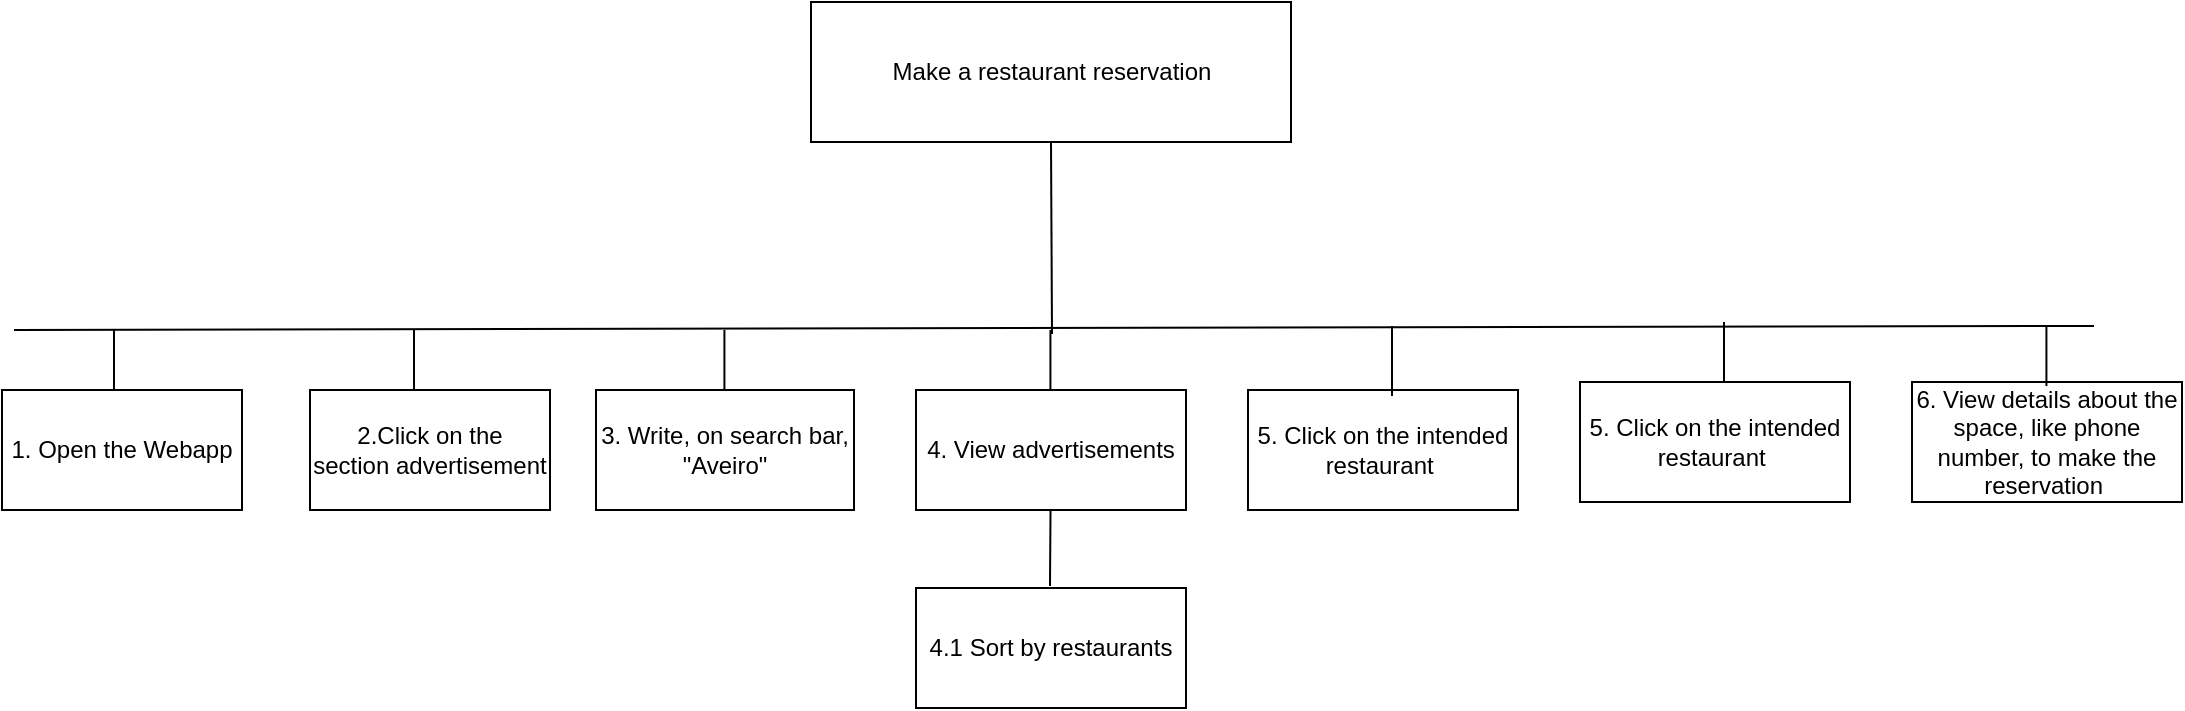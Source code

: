 <mxfile version="21.1.5" type="device">
  <diagram name="Page-1" id="2YBvvXClWsGukQMizWep">
    <mxGraphModel dx="1674" dy="743" grid="0" gridSize="10" guides="1" tooltips="1" connect="1" arrows="1" fold="1" page="0" pageScale="1" pageWidth="850" pageHeight="1100" math="0" shadow="0">
      <root>
        <mxCell id="0" />
        <mxCell id="1" parent="0" />
        <mxCell id="Tk5oGtbchLQkcRBc1k7T-1" value="Make a restaurant reservation" style="rounded=0;whiteSpace=wrap;html=1;" parent="1" vertex="1">
          <mxGeometry x="478.5" y="26" width="240" height="70" as="geometry" />
        </mxCell>
        <mxCell id="Tk5oGtbchLQkcRBc1k7T-2" value="" style="endArrow=none;html=1;rounded=0;entryX=0.5;entryY=1;entryDx=0;entryDy=0;" parent="1" target="Tk5oGtbchLQkcRBc1k7T-1" edge="1">
          <mxGeometry width="50" height="50" relative="1" as="geometry">
            <mxPoint x="599" y="192" as="sourcePoint" />
            <mxPoint x="250" y="160" as="targetPoint" />
          </mxGeometry>
        </mxCell>
        <mxCell id="Tk5oGtbchLQkcRBc1k7T-3" value="" style="endArrow=none;html=1;rounded=0;" parent="1" edge="1">
          <mxGeometry width="50" height="50" relative="1" as="geometry">
            <mxPoint x="80" y="190" as="sourcePoint" />
            <mxPoint x="1120" y="188" as="targetPoint" />
          </mxGeometry>
        </mxCell>
        <mxCell id="Tk5oGtbchLQkcRBc1k7T-4" value="1. Open the Webapp" style="rounded=0;whiteSpace=wrap;html=1;" parent="1" vertex="1">
          <mxGeometry x="74" y="220" width="120" height="60" as="geometry" />
        </mxCell>
        <mxCell id="Tk5oGtbchLQkcRBc1k7T-5" value="2.Click on the section&amp;nbsp;advertisement" style="rounded=0;whiteSpace=wrap;html=1;" parent="1" vertex="1">
          <mxGeometry x="228" y="220" width="120" height="60" as="geometry" />
        </mxCell>
        <mxCell id="Tk5oGtbchLQkcRBc1k7T-6" value="3. Write, on search bar, &quot;Aveiro&quot;" style="rounded=0;whiteSpace=wrap;html=1;" parent="1" vertex="1">
          <mxGeometry x="371" y="220" width="129" height="60" as="geometry" />
        </mxCell>
        <mxCell id="Tk5oGtbchLQkcRBc1k7T-7" value="4. View advertisements" style="rounded=0;whiteSpace=wrap;html=1;" parent="1" vertex="1">
          <mxGeometry x="531" y="220" width="135" height="60" as="geometry" />
        </mxCell>
        <mxCell id="Tk5oGtbchLQkcRBc1k7T-14" value="" style="endArrow=none;html=1;rounded=0;" parent="1" edge="1">
          <mxGeometry width="50" height="50" relative="1" as="geometry">
            <mxPoint x="598.21" y="220" as="sourcePoint" />
            <mxPoint x="598.21" y="190" as="targetPoint" />
          </mxGeometry>
        </mxCell>
        <mxCell id="Tk5oGtbchLQkcRBc1k7T-15" value="" style="endArrow=none;html=1;rounded=0;" parent="1" edge="1">
          <mxGeometry width="50" height="50" relative="1" as="geometry">
            <mxPoint x="435.21" y="220" as="sourcePoint" />
            <mxPoint x="435.21" y="190" as="targetPoint" />
          </mxGeometry>
        </mxCell>
        <mxCell id="Tk5oGtbchLQkcRBc1k7T-16" value="" style="endArrow=none;html=1;rounded=0;" parent="1" edge="1">
          <mxGeometry width="50" height="50" relative="1" as="geometry">
            <mxPoint x="280" y="220" as="sourcePoint" />
            <mxPoint x="280" y="190" as="targetPoint" />
          </mxGeometry>
        </mxCell>
        <mxCell id="Tk5oGtbchLQkcRBc1k7T-17" value="" style="endArrow=none;html=1;rounded=0;" parent="1" edge="1">
          <mxGeometry width="50" height="50" relative="1" as="geometry">
            <mxPoint x="130" y="220" as="sourcePoint" />
            <mxPoint x="130" y="190" as="targetPoint" />
          </mxGeometry>
        </mxCell>
        <mxCell id="4yTbUUJRT63Yj7NJbfBM-1" value="4.1 Sort by restaurants" style="rounded=0;whiteSpace=wrap;html=1;" parent="1" vertex="1">
          <mxGeometry x="531" y="319" width="135" height="60" as="geometry" />
        </mxCell>
        <mxCell id="4yTbUUJRT63Yj7NJbfBM-2" value="" style="endArrow=none;html=1;rounded=0;" parent="1" edge="1">
          <mxGeometry width="50" height="50" relative="1" as="geometry">
            <mxPoint x="598" y="318" as="sourcePoint" />
            <mxPoint x="598.26" y="280" as="targetPoint" />
          </mxGeometry>
        </mxCell>
        <mxCell id="4yTbUUJRT63Yj7NJbfBM-3" value="5. Click on the intended restaurant&amp;nbsp;" style="rounded=0;whiteSpace=wrap;html=1;" parent="1" vertex="1">
          <mxGeometry x="697" y="220" width="135" height="60" as="geometry" />
        </mxCell>
        <mxCell id="4yTbUUJRT63Yj7NJbfBM-4" value="5. Click on the intended restaurant&amp;nbsp;" style="rounded=0;whiteSpace=wrap;html=1;" parent="1" vertex="1">
          <mxGeometry x="863" y="216" width="135" height="60" as="geometry" />
        </mxCell>
        <mxCell id="4yTbUUJRT63Yj7NJbfBM-5" value="6. View details about the space, like phone number, to make the reservation&amp;nbsp;" style="rounded=0;whiteSpace=wrap;html=1;" parent="1" vertex="1">
          <mxGeometry x="1029" y="216" width="135" height="60" as="geometry" />
        </mxCell>
        <mxCell id="4yTbUUJRT63Yj7NJbfBM-6" value="" style="endArrow=none;html=1;rounded=0;" parent="1" edge="1">
          <mxGeometry width="50" height="50" relative="1" as="geometry">
            <mxPoint x="769" y="223" as="sourcePoint" />
            <mxPoint x="769" y="188" as="targetPoint" />
          </mxGeometry>
        </mxCell>
        <mxCell id="4yTbUUJRT63Yj7NJbfBM-7" value="" style="endArrow=none;html=1;rounded=0;" parent="1" edge="1">
          <mxGeometry width="50" height="50" relative="1" as="geometry">
            <mxPoint x="935" y="216" as="sourcePoint" />
            <mxPoint x="935" y="186" as="targetPoint" />
          </mxGeometry>
        </mxCell>
        <mxCell id="4yTbUUJRT63Yj7NJbfBM-8" value="" style="endArrow=none;html=1;rounded=0;" parent="1" edge="1">
          <mxGeometry width="50" height="50" relative="1" as="geometry">
            <mxPoint x="1096.21" y="218" as="sourcePoint" />
            <mxPoint x="1096.21" y="188" as="targetPoint" />
          </mxGeometry>
        </mxCell>
      </root>
    </mxGraphModel>
  </diagram>
</mxfile>
